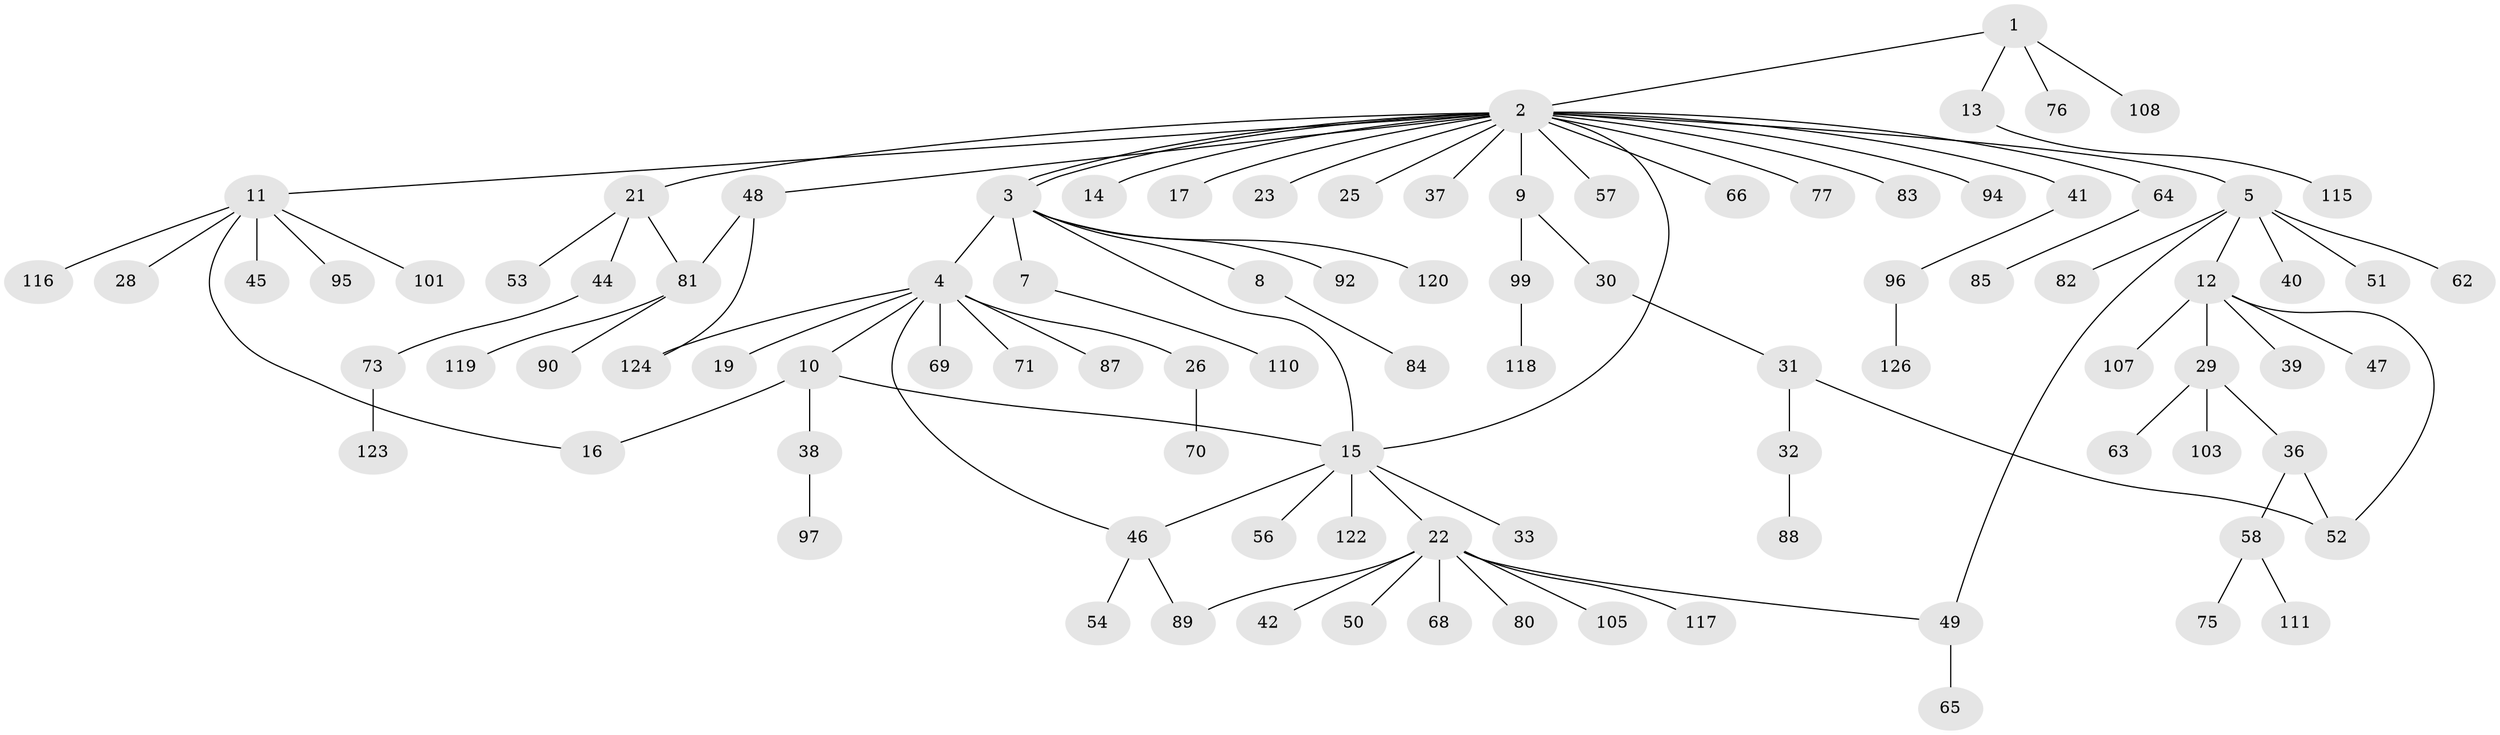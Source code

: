 // Generated by graph-tools (version 1.1) at 2025/51/02/27/25 19:51:55]
// undirected, 95 vertices, 105 edges
graph export_dot {
graph [start="1"]
  node [color=gray90,style=filled];
  1 [super="+35"];
  2 [super="+100"];
  3 [super="+6"];
  4 [super="+93"];
  5 [super="+106"];
  7 [super="+34"];
  8 [super="+125"];
  9 [super="+18"];
  10 [super="+20"];
  11 [super="+27"];
  12 [super="+24"];
  13;
  14;
  15 [super="+72"];
  16;
  17;
  19;
  21 [super="+43"];
  22 [super="+60"];
  23;
  25;
  26;
  28;
  29 [super="+98"];
  30;
  31 [super="+55"];
  32;
  33;
  36 [super="+112"];
  37;
  38 [super="+67"];
  39;
  40;
  41;
  42;
  44 [super="+121"];
  45;
  46 [super="+104"];
  47;
  48 [super="+78"];
  49 [super="+74"];
  50 [super="+61"];
  51;
  52 [super="+59"];
  53;
  54;
  56;
  57;
  58 [super="+86"];
  62;
  63;
  64;
  65;
  66;
  68;
  69;
  70;
  71 [super="+109"];
  73 [super="+114"];
  75;
  76 [super="+79"];
  77;
  80;
  81 [super="+113"];
  82;
  83;
  84;
  85;
  87;
  88 [super="+91"];
  89;
  90;
  92;
  94;
  95;
  96 [super="+102"];
  97;
  99;
  101;
  103;
  105;
  107;
  108;
  110;
  111;
  115;
  116;
  117;
  118;
  119;
  120;
  122;
  123;
  124;
  126;
  1 -- 2;
  1 -- 13;
  1 -- 76;
  1 -- 108;
  2 -- 3;
  2 -- 3;
  2 -- 5;
  2 -- 9;
  2 -- 11;
  2 -- 14;
  2 -- 15;
  2 -- 17;
  2 -- 21;
  2 -- 23;
  2 -- 25;
  2 -- 37;
  2 -- 41;
  2 -- 48;
  2 -- 57;
  2 -- 64;
  2 -- 66;
  2 -- 77;
  2 -- 83;
  2 -- 94;
  3 -- 4 [weight=2];
  3 -- 7 [weight=2];
  3 -- 8;
  3 -- 92;
  3 -- 120;
  3 -- 15;
  4 -- 10;
  4 -- 19;
  4 -- 26;
  4 -- 69;
  4 -- 71;
  4 -- 87;
  4 -- 124;
  4 -- 46;
  5 -- 12;
  5 -- 40;
  5 -- 49;
  5 -- 51;
  5 -- 62;
  5 -- 82;
  7 -- 110;
  8 -- 84;
  9 -- 30;
  9 -- 99;
  10 -- 15;
  10 -- 16;
  10 -- 38;
  11 -- 16;
  11 -- 28;
  11 -- 45;
  11 -- 95;
  11 -- 101;
  11 -- 116;
  12 -- 29;
  12 -- 47;
  12 -- 107;
  12 -- 52;
  12 -- 39;
  13 -- 115;
  15 -- 22;
  15 -- 33;
  15 -- 46;
  15 -- 56;
  15 -- 122;
  21 -- 53;
  21 -- 81;
  21 -- 44;
  22 -- 42;
  22 -- 49;
  22 -- 50;
  22 -- 68;
  22 -- 80;
  22 -- 89;
  22 -- 105;
  22 -- 117;
  26 -- 70;
  29 -- 36;
  29 -- 63;
  29 -- 103;
  30 -- 31;
  31 -- 32;
  31 -- 52;
  32 -- 88;
  36 -- 52;
  36 -- 58;
  38 -- 97;
  41 -- 96;
  44 -- 73;
  46 -- 54;
  46 -- 89;
  48 -- 81;
  48 -- 124;
  49 -- 65;
  58 -- 75;
  58 -- 111;
  64 -- 85;
  73 -- 123;
  81 -- 90;
  81 -- 119;
  96 -- 126;
  99 -- 118;
}
